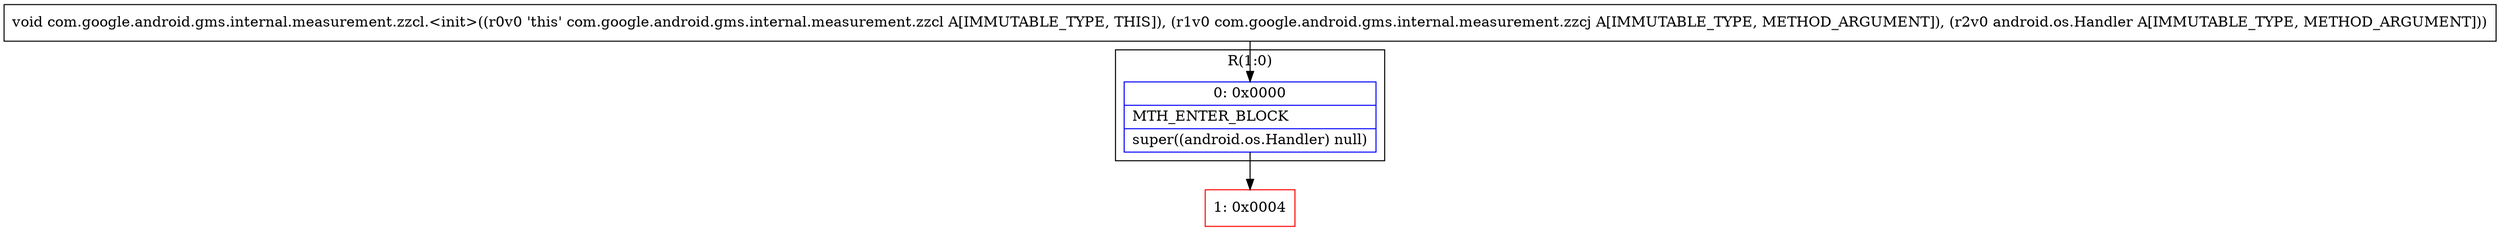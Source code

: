 digraph "CFG forcom.google.android.gms.internal.measurement.zzcl.\<init\>(Lcom\/google\/android\/gms\/internal\/measurement\/zzcj;Landroid\/os\/Handler;)V" {
subgraph cluster_Region_1212373853 {
label = "R(1:0)";
node [shape=record,color=blue];
Node_0 [shape=record,label="{0\:\ 0x0000|MTH_ENTER_BLOCK\l|super((android.os.Handler) null)\l}"];
}
Node_1 [shape=record,color=red,label="{1\:\ 0x0004}"];
MethodNode[shape=record,label="{void com.google.android.gms.internal.measurement.zzcl.\<init\>((r0v0 'this' com.google.android.gms.internal.measurement.zzcl A[IMMUTABLE_TYPE, THIS]), (r1v0 com.google.android.gms.internal.measurement.zzcj A[IMMUTABLE_TYPE, METHOD_ARGUMENT]), (r2v0 android.os.Handler A[IMMUTABLE_TYPE, METHOD_ARGUMENT])) }"];
MethodNode -> Node_0;
Node_0 -> Node_1;
}

